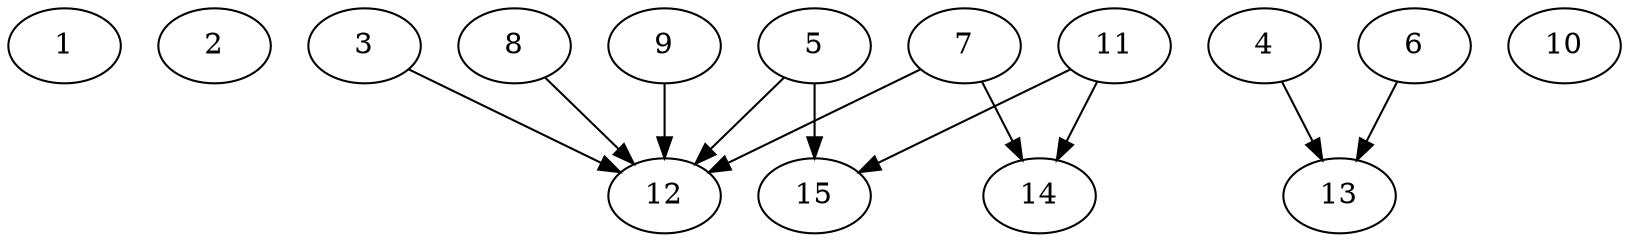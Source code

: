 // DAG automatically generated by daggen at Thu Oct  3 13:59:26 2019
// ./daggen --dot -n 15 --ccr 0.3 --fat 0.9 --regular 0.7 --density 0.5 --mindata 5242880 --maxdata 52428800 
digraph G {
  1 [size="147196587", alpha="0.14", expect_size="44158976"] 
  2 [size="17735680", alpha="0.05", expect_size="5320704"] 
  3 [size="79319040", alpha="0.18", expect_size="23795712"] 
  3 -> 12 [size ="23795712"]
  4 [size="41256960", alpha="0.03", expect_size="12377088"] 
  4 -> 13 [size ="12377088"]
  5 [size="67901440", alpha="0.10", expect_size="20370432"] 
  5 -> 12 [size ="20370432"]
  5 -> 15 [size ="20370432"]
  6 [size="74994347", alpha="0.10", expect_size="22498304"] 
  6 -> 13 [size ="22498304"]
  7 [size="52275200", alpha="0.17", expect_size="15682560"] 
  7 -> 12 [size ="15682560"]
  7 -> 14 [size ="15682560"]
  8 [size="83333120", alpha="0.04", expect_size="24999936"] 
  8 -> 12 [size ="24999936"]
  9 [size="89047040", alpha="0.11", expect_size="26714112"] 
  9 -> 12 [size ="26714112"]
  10 [size="80042667", alpha="0.03", expect_size="24012800"] 
  11 [size="119207253", alpha="0.20", expect_size="35762176"] 
  11 -> 14 [size ="35762176"]
  11 -> 15 [size ="35762176"]
  12 [size="69536427", alpha="0.05", expect_size="20860928"] 
  13 [size="105994240", alpha="0.03", expect_size="31798272"] 
  14 [size="89596587", alpha="0.04", expect_size="26878976"] 
  15 [size="112520533", alpha="0.07", expect_size="33756160"] 
}
